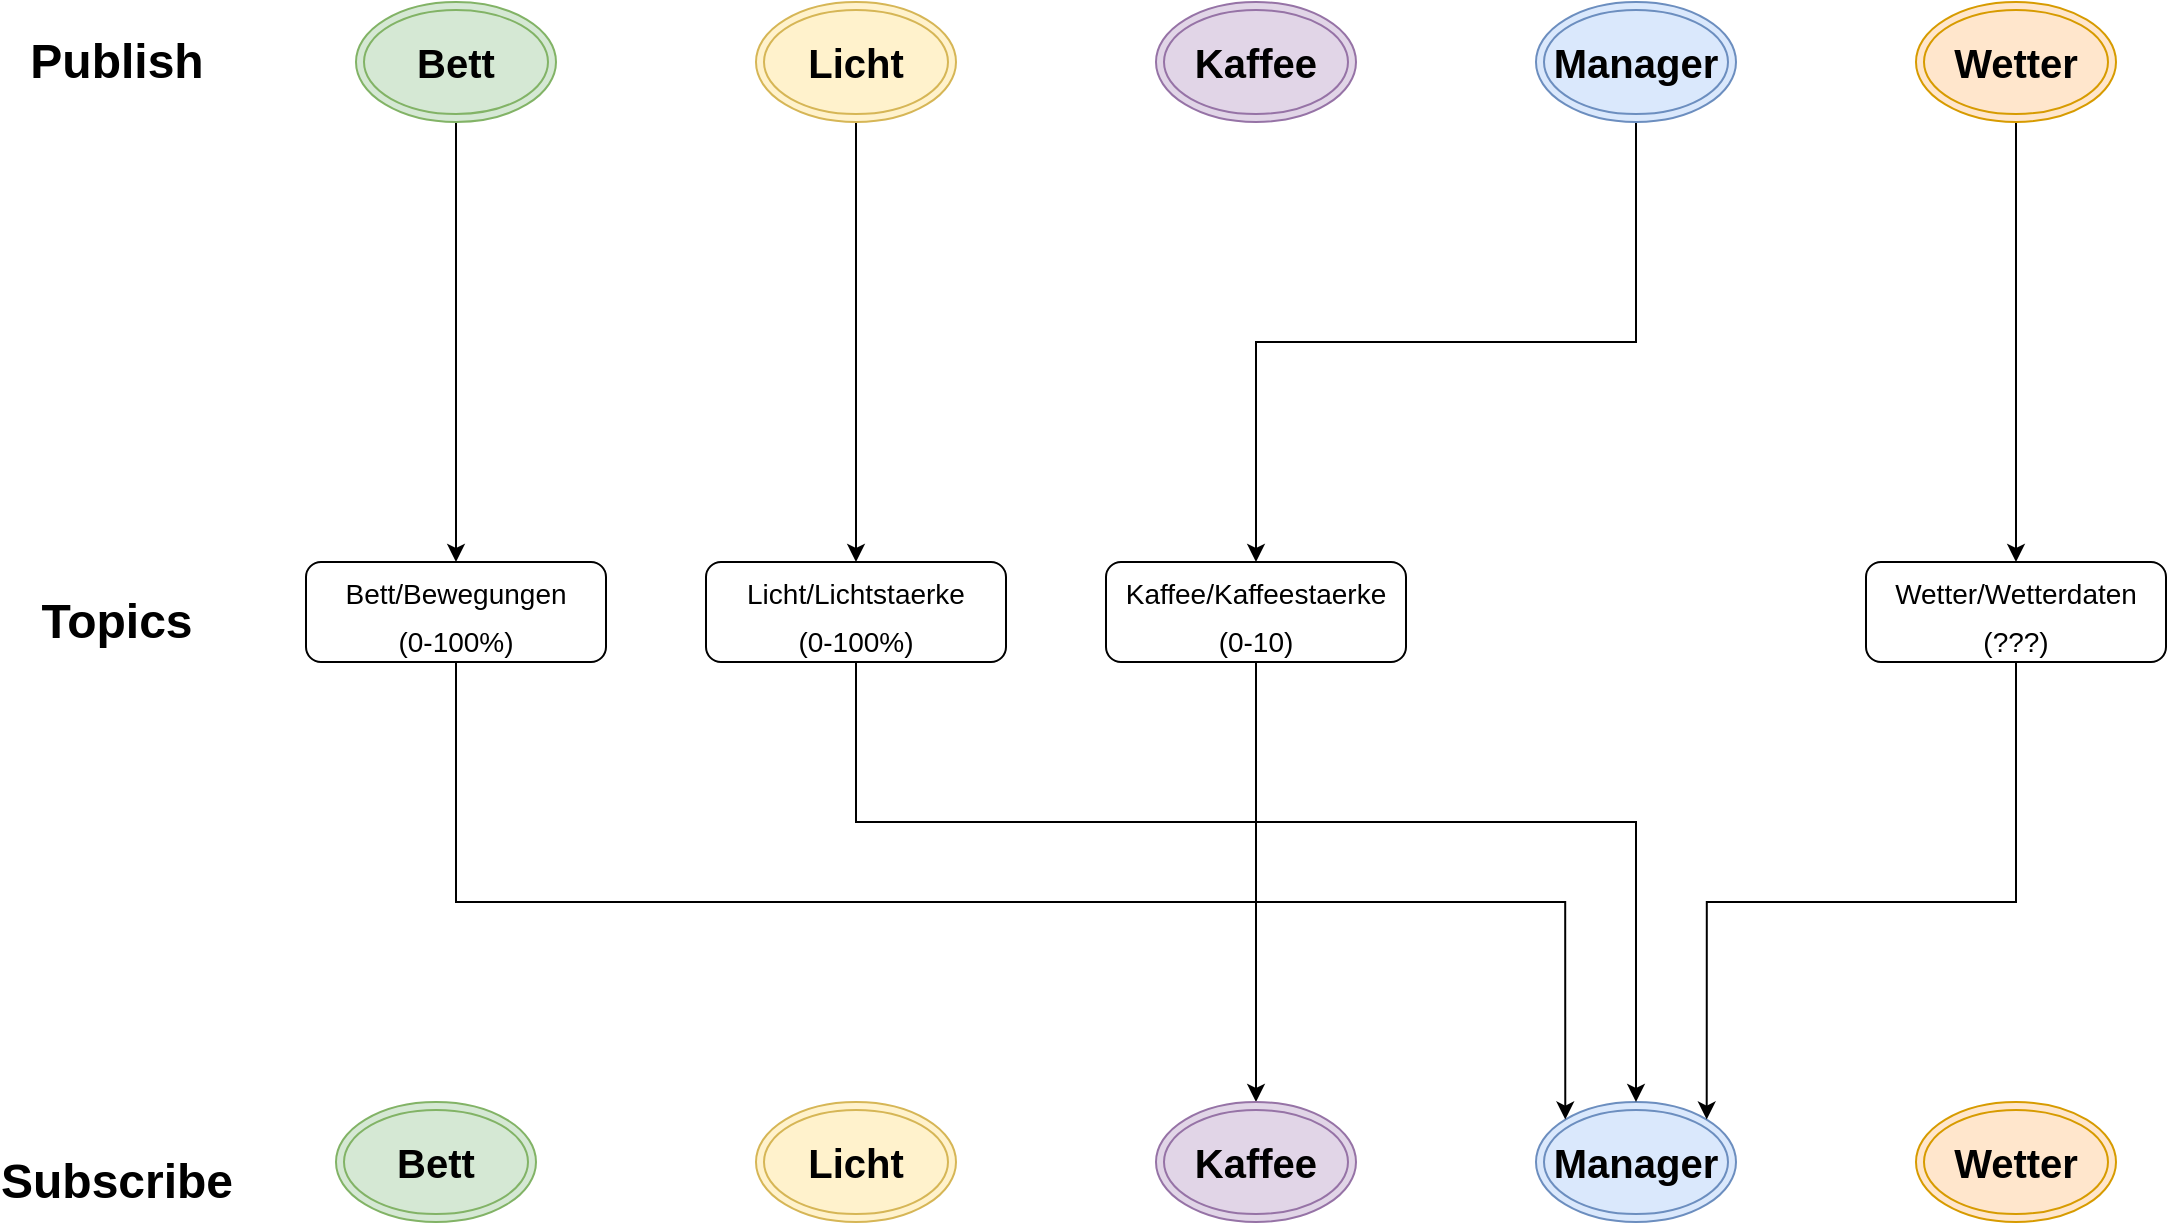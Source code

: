 <mxfile version="18.1.3" type="device"><diagram id="cQo_DYKWphyfpccEdc4q" name="Page-1"><mxGraphModel dx="1708" dy="875" grid="1" gridSize="10" guides="1" tooltips="1" connect="1" arrows="1" fold="1" page="1" pageScale="1" pageWidth="1169" pageHeight="827" math="0" shadow="0"><root><mxCell id="0"/><mxCell id="1" parent="0"/><mxCell id="uXjFeDGAlm3RnEC8yHV1-21" style="edgeStyle=orthogonalEdgeStyle;rounded=0;orthogonalLoop=1;jettySize=auto;html=1;exitX=0.5;exitY=1;exitDx=0;exitDy=0;fontSize=14;fontColor=#000000;entryX=0.5;entryY=0;entryDx=0;entryDy=0;" edge="1" parent="1" source="uXjFeDGAlm3RnEC8yHV1-1" target="uXjFeDGAlm3RnEC8yHV1-16"><mxGeometry relative="1" as="geometry"><mxPoint x="410" y="300" as="targetPoint"/></mxGeometry></mxCell><mxCell id="uXjFeDGAlm3RnEC8yHV1-1" value="&lt;b&gt;&lt;font style=&quot;font-size: 20px;&quot;&gt;Bett&lt;/font&gt;&lt;/b&gt;" style="ellipse;shape=doubleEllipse;whiteSpace=wrap;html=1;fillColor=#d5e8d4;strokeColor=#82b366;" vertex="1" parent="1"><mxGeometry x="200" y="30" width="100" height="60" as="geometry"/></mxCell><mxCell id="uXjFeDGAlm3RnEC8yHV1-22" style="edgeStyle=orthogonalEdgeStyle;rounded=0;orthogonalLoop=1;jettySize=auto;html=1;exitX=0.5;exitY=1;exitDx=0;exitDy=0;fontSize=14;fontColor=#000000;entryX=0.5;entryY=0;entryDx=0;entryDy=0;" edge="1" parent="1" source="uXjFeDGAlm3RnEC8yHV1-2" target="uXjFeDGAlm3RnEC8yHV1-17"><mxGeometry relative="1" as="geometry"><mxPoint x="920" y="510" as="targetPoint"/></mxGeometry></mxCell><mxCell id="uXjFeDGAlm3RnEC8yHV1-2" value="&lt;b&gt;&lt;font style=&quot;font-size: 20px;&quot;&gt;Licht&lt;br&gt;&lt;/font&gt;&lt;/b&gt;" style="ellipse;shape=doubleEllipse;whiteSpace=wrap;html=1;fillColor=#fff2cc;strokeColor=#d6b656;" vertex="1" parent="1"><mxGeometry x="400" y="30" width="100" height="60" as="geometry"/></mxCell><mxCell id="uXjFeDGAlm3RnEC8yHV1-3" value="&lt;b&gt;&lt;font style=&quot;font-size: 20px;&quot;&gt;Kaffee&lt;br&gt;&lt;/font&gt;&lt;/b&gt;" style="ellipse;shape=doubleEllipse;whiteSpace=wrap;html=1;fillColor=#e1d5e7;strokeColor=#9673a6;" vertex="1" parent="1"><mxGeometry x="600" y="30" width="100" height="60" as="geometry"/></mxCell><mxCell id="uXjFeDGAlm3RnEC8yHV1-24" style="edgeStyle=orthogonalEdgeStyle;rounded=0;orthogonalLoop=1;jettySize=auto;html=1;exitX=0.5;exitY=1;exitDx=0;exitDy=0;entryX=0.5;entryY=0;entryDx=0;entryDy=0;fontSize=14;fontColor=#000000;" edge="1" parent="1" source="uXjFeDGAlm3RnEC8yHV1-4" target="uXjFeDGAlm3RnEC8yHV1-19"><mxGeometry relative="1" as="geometry"/></mxCell><mxCell id="uXjFeDGAlm3RnEC8yHV1-4" value="&lt;b&gt;&lt;font style=&quot;font-size: 20px;&quot;&gt;Wetter&lt;br&gt;&lt;/font&gt;&lt;/b&gt;" style="ellipse;shape=doubleEllipse;whiteSpace=wrap;html=1;fillColor=#ffe6cc;strokeColor=#d79b00;" vertex="1" parent="1"><mxGeometry x="980" y="30" width="100" height="60" as="geometry"/></mxCell><mxCell id="uXjFeDGAlm3RnEC8yHV1-5" value="Publish" style="text;strokeColor=none;fillColor=none;html=1;fontSize=24;fontStyle=1;verticalAlign=middle;align=center;fontColor=#000000;" vertex="1" parent="1"><mxGeometry x="30" y="40" width="100" height="40" as="geometry"/></mxCell><mxCell id="uXjFeDGAlm3RnEC8yHV1-6" value="Topics" style="text;strokeColor=none;fillColor=none;html=1;fontSize=24;fontStyle=1;verticalAlign=middle;align=center;fontColor=#000000;" vertex="1" parent="1"><mxGeometry x="30" y="320" width="100" height="40" as="geometry"/></mxCell><mxCell id="uXjFeDGAlm3RnEC8yHV1-32" style="edgeStyle=orthogonalEdgeStyle;rounded=0;orthogonalLoop=1;jettySize=auto;html=1;fontSize=14;fontColor=#000000;entryX=0.5;entryY=0;entryDx=0;entryDy=0;exitX=0.5;exitY=1;exitDx=0;exitDy=0;" edge="1" parent="1" source="uXjFeDGAlm3RnEC8yHV1-8" target="uXjFeDGAlm3RnEC8yHV1-18"><mxGeometry relative="1" as="geometry"><mxPoint x="1250" y="150" as="sourcePoint"/><mxPoint x="940" y="300" as="targetPoint"/><Array as="points"><mxPoint x="840" y="200"/><mxPoint x="650" y="200"/></Array></mxGeometry></mxCell><mxCell id="uXjFeDGAlm3RnEC8yHV1-8" value="&lt;b&gt;&lt;font style=&quot;font-size: 20px;&quot;&gt;Manager&lt;br&gt;&lt;/font&gt;&lt;/b&gt;" style="ellipse;shape=doubleEllipse;whiteSpace=wrap;html=1;fillColor=#dae8fc;strokeColor=#6c8ebf;" vertex="1" parent="1"><mxGeometry x="790" y="30" width="100" height="60" as="geometry"/></mxCell><mxCell id="uXjFeDGAlm3RnEC8yHV1-10" value="&lt;b&gt;&lt;font style=&quot;font-size: 20px;&quot;&gt;Bett&lt;/font&gt;&lt;/b&gt;" style="ellipse;shape=doubleEllipse;whiteSpace=wrap;html=1;fillColor=#d5e8d4;strokeColor=#82b366;" vertex="1" parent="1"><mxGeometry x="190" y="580" width="100" height="60" as="geometry"/></mxCell><mxCell id="uXjFeDGAlm3RnEC8yHV1-14" value="&lt;b&gt;&lt;font style=&quot;font-size: 20px;&quot;&gt;Manager&lt;br&gt;&lt;/font&gt;&lt;/b&gt;" style="ellipse;shape=doubleEllipse;whiteSpace=wrap;html=1;fillColor=#dae8fc;strokeColor=#6c8ebf;" vertex="1" parent="1"><mxGeometry x="790" y="580" width="100" height="60" as="geometry"/></mxCell><mxCell id="uXjFeDGAlm3RnEC8yHV1-15" value="Subscribe" style="text;strokeColor=none;fillColor=none;html=1;fontSize=24;fontStyle=1;verticalAlign=middle;align=center;fontColor=#000000;" vertex="1" parent="1"><mxGeometry x="30" y="600" width="100" height="40" as="geometry"/></mxCell><mxCell id="uXjFeDGAlm3RnEC8yHV1-39" style="edgeStyle=orthogonalEdgeStyle;rounded=0;orthogonalLoop=1;jettySize=auto;html=1;exitX=0.5;exitY=1;exitDx=0;exitDy=0;entryX=0;entryY=0;entryDx=0;entryDy=0;fontSize=14;fontColor=#000000;" edge="1" parent="1" source="uXjFeDGAlm3RnEC8yHV1-16" target="uXjFeDGAlm3RnEC8yHV1-14"><mxGeometry relative="1" as="geometry"><Array as="points"><mxPoint x="250" y="480"/><mxPoint x="804" y="480"/></Array></mxGeometry></mxCell><mxCell id="uXjFeDGAlm3RnEC8yHV1-16" value="&lt;font style=&quot;font-size: 14px;&quot;&gt;Bett/Bewegungen&lt;br&gt;(0-100%)&lt;br&gt;&lt;/font&gt;" style="rounded=1;whiteSpace=wrap;html=1;fontSize=20;fontColor=#000000;" vertex="1" parent="1"><mxGeometry x="175" y="310" width="150" height="50" as="geometry"/></mxCell><mxCell id="uXjFeDGAlm3RnEC8yHV1-40" style="edgeStyle=orthogonalEdgeStyle;rounded=0;orthogonalLoop=1;jettySize=auto;html=1;exitX=0.5;exitY=1;exitDx=0;exitDy=0;entryX=0.5;entryY=0;entryDx=0;entryDy=0;fontSize=14;fontColor=#000000;" edge="1" parent="1" source="uXjFeDGAlm3RnEC8yHV1-17" target="uXjFeDGAlm3RnEC8yHV1-14"><mxGeometry relative="1" as="geometry"><Array as="points"><mxPoint x="450" y="440"/><mxPoint x="840" y="440"/></Array></mxGeometry></mxCell><mxCell id="uXjFeDGAlm3RnEC8yHV1-17" value="&lt;font style=&quot;font-size: 14px;&quot;&gt;Licht/Lichtstaerke&lt;br&gt;(0-100%)&lt;br&gt;&lt;/font&gt;" style="rounded=1;whiteSpace=wrap;html=1;fontSize=20;fontColor=#000000;" vertex="1" parent="1"><mxGeometry x="375" y="310" width="150" height="50" as="geometry"/></mxCell><mxCell id="uXjFeDGAlm3RnEC8yHV1-38" style="edgeStyle=orthogonalEdgeStyle;rounded=0;orthogonalLoop=1;jettySize=auto;html=1;exitX=0.5;exitY=1;exitDx=0;exitDy=0;entryX=0.5;entryY=0;entryDx=0;entryDy=0;fontSize=14;fontColor=#000000;" edge="1" parent="1" source="uXjFeDGAlm3RnEC8yHV1-18" target="uXjFeDGAlm3RnEC8yHV1-12"><mxGeometry relative="1" as="geometry"/></mxCell><mxCell id="uXjFeDGAlm3RnEC8yHV1-18" value="&lt;font style=&quot;font-size: 14px;&quot;&gt;Kaffee/Kaffeestaerke&lt;br&gt;(0-10)&lt;br&gt;&lt;/font&gt;" style="rounded=1;whiteSpace=wrap;html=1;fontSize=20;fontColor=#000000;" vertex="1" parent="1"><mxGeometry x="575" y="310" width="150" height="50" as="geometry"/></mxCell><mxCell id="uXjFeDGAlm3RnEC8yHV1-41" style="edgeStyle=orthogonalEdgeStyle;rounded=0;orthogonalLoop=1;jettySize=auto;html=1;exitX=0.5;exitY=1;exitDx=0;exitDy=0;entryX=1;entryY=0;entryDx=0;entryDy=0;fontSize=14;fontColor=#000000;" edge="1" parent="1" source="uXjFeDGAlm3RnEC8yHV1-19" target="uXjFeDGAlm3RnEC8yHV1-14"><mxGeometry relative="1" as="geometry"><Array as="points"><mxPoint x="1030" y="480"/><mxPoint x="876" y="480"/></Array></mxGeometry></mxCell><mxCell id="uXjFeDGAlm3RnEC8yHV1-19" value="&lt;font style=&quot;font-size: 14px;&quot;&gt;Wetter/Wetterdaten&lt;br&gt;(???)&lt;br&gt;&lt;/font&gt;" style="rounded=1;whiteSpace=wrap;html=1;fontSize=20;fontColor=#000000;" vertex="1" parent="1"><mxGeometry x="955" y="310" width="150" height="50" as="geometry"/></mxCell><mxCell id="uXjFeDGAlm3RnEC8yHV1-11" value="&lt;b&gt;&lt;font style=&quot;font-size: 20px;&quot;&gt;Licht&lt;br&gt;&lt;/font&gt;&lt;/b&gt;" style="ellipse;shape=doubleEllipse;whiteSpace=wrap;html=1;fillColor=#fff2cc;strokeColor=#d6b656;" vertex="1" parent="1"><mxGeometry x="400" y="580" width="100" height="60" as="geometry"/></mxCell><mxCell id="uXjFeDGAlm3RnEC8yHV1-12" value="&lt;b&gt;&lt;font style=&quot;font-size: 20px;&quot;&gt;Kaffee&lt;br&gt;&lt;/font&gt;&lt;/b&gt;" style="ellipse;shape=doubleEllipse;whiteSpace=wrap;html=1;fillColor=#e1d5e7;strokeColor=#9673a6;" vertex="1" parent="1"><mxGeometry x="600" y="580" width="100" height="60" as="geometry"/></mxCell><mxCell id="uXjFeDGAlm3RnEC8yHV1-13" value="&lt;b&gt;&lt;font style=&quot;font-size: 20px;&quot;&gt;Wetter&lt;br&gt;&lt;/font&gt;&lt;/b&gt;" style="ellipse;shape=doubleEllipse;whiteSpace=wrap;html=1;fillColor=#ffe6cc;strokeColor=#d79b00;" vertex="1" parent="1"><mxGeometry x="980" y="580" width="100" height="60" as="geometry"/></mxCell></root></mxGraphModel></diagram></mxfile>